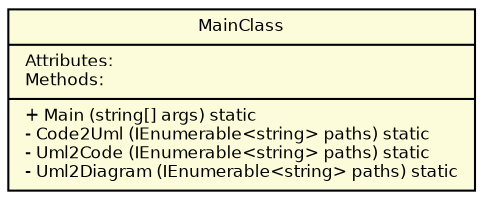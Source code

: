 digraph "MenuItem"
{
  edge [fontname="Helvetica",fontsize="8",labelfontname="Helvetica",labelfontsize="8"];
  node [fontname="Helvetica",fontsize="8",shape=record];
Box_MainClass [label="{MainClass\n|Attributes:\lMethods:\l|+ Main  (string\[\] args) static\l- Code2Uml  (IEnumerable\<string\> paths) static\l- Uml2Code  (IEnumerable\<string\> paths) static\l- Uml2Diagram  (IEnumerable\<string\> paths) static\l}",height=0.2,width=0.4,color="black", fillcolor="#fcfcda",style="filled" fontcolor="black"];

}
